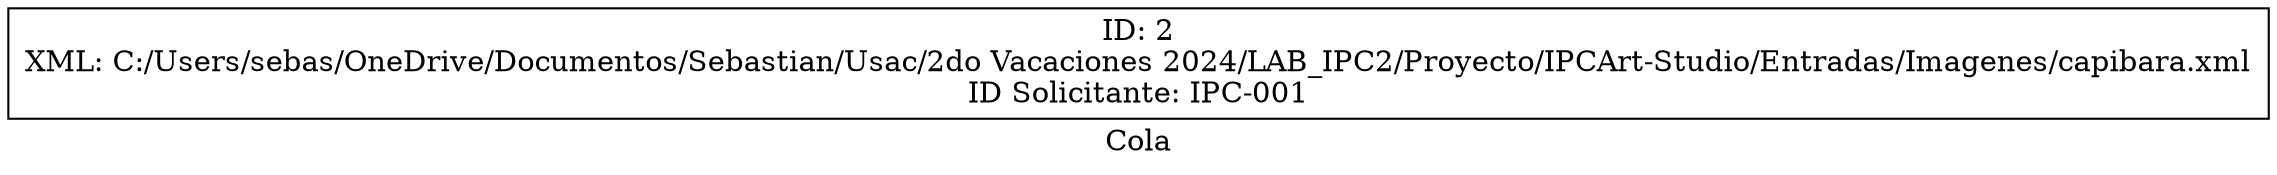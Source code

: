 digraph G {
    rankdir="RL";
    label="Cola";
    node[shape=box];
    nodo0[label="ID: 2\nXML: C:/Users/sebas/OneDrive/Documentos/Sebastian/Usac/2do Vacaciones 2024/LAB_IPC2/Proyecto/IPCArt-Studio/Entradas/Imagenes/capibara.xml\nID Solicitante: IPC-001"];
}